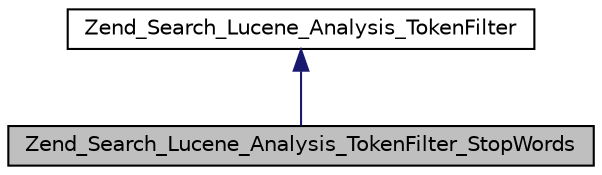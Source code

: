 digraph G
{
  edge [fontname="Helvetica",fontsize="10",labelfontname="Helvetica",labelfontsize="10"];
  node [fontname="Helvetica",fontsize="10",shape=record];
  Node1 [label="Zend_Search_Lucene_Analysis_TokenFilter_StopWords",height=0.2,width=0.4,color="black", fillcolor="grey75", style="filled" fontcolor="black"];
  Node2 -> Node1 [dir="back",color="midnightblue",fontsize="10",style="solid",fontname="Helvetica"];
  Node2 [label="Zend_Search_Lucene_Analysis_TokenFilter",height=0.2,width=0.4,color="black", fillcolor="white", style="filled",URL="$class_zend___search___lucene___analysis___token_filter.html"];
}
